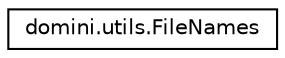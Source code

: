 digraph "Graphical Class Hierarchy"
{
  edge [fontname="Helvetica",fontsize="10",labelfontname="Helvetica",labelfontsize="10"];
  node [fontname="Helvetica",fontsize="10",shape=record];
  rankdir="LR";
  Node0 [label="domini.utils.FileNames",height=0.2,width=0.4,color="black", fillcolor="white", style="filled",URL="$classdomini_1_1utils_1_1FileNames.html",tooltip="Classe FileNames. "];
}
